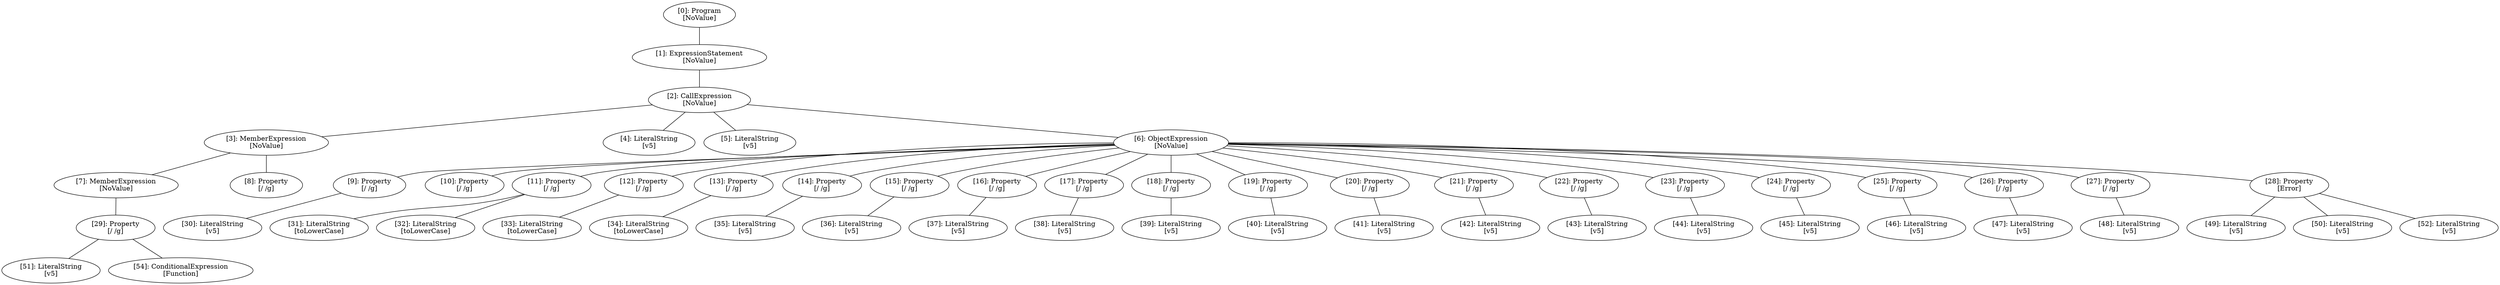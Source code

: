 // Result
graph {
	0 [label="[0]: Program
[NoValue]"]
	1 [label="[1]: ExpressionStatement
[NoValue]"]
	2 [label="[2]: CallExpression
[NoValue]"]
	3 [label="[3]: MemberExpression
[NoValue]"]
	4 [label="[4]: LiteralString
[v5]"]
	5 [label="[5]: LiteralString
[v5]"]
	6 [label="[6]: ObjectExpression
[NoValue]"]
	7 [label="[7]: MemberExpression
[NoValue]"]
	8 [label="[8]: Property
[/ /g]"]
	9 [label="[9]: Property
[/ /g]"]
	10 [label="[10]: Property
[/ /g]"]
	11 [label="[11]: Property
[/ /g]"]
	12 [label="[12]: Property
[/ /g]"]
	13 [label="[13]: Property
[/ /g]"]
	14 [label="[14]: Property
[/ /g]"]
	15 [label="[15]: Property
[/ /g]"]
	16 [label="[16]: Property
[/ /g]"]
	17 [label="[17]: Property
[/ /g]"]
	18 [label="[18]: Property
[/ /g]"]
	19 [label="[19]: Property
[/ /g]"]
	20 [label="[20]: Property
[/ /g]"]
	21 [label="[21]: Property
[/ /g]"]
	22 [label="[22]: Property
[/ /g]"]
	23 [label="[23]: Property
[/ /g]"]
	24 [label="[24]: Property
[/ /g]"]
	25 [label="[25]: Property
[/ /g]"]
	26 [label="[26]: Property
[/ /g]"]
	27 [label="[27]: Property
[/ /g]"]
	28 [label="[28]: Property
[Error]"]
	29 [label="[29]: Property
[/ /g]"]
	30 [label="[30]: LiteralString
[v5]"]
	31 [label="[31]: LiteralString
[toLowerCase]"]
	32 [label="[32]: LiteralString
[toLowerCase]"]
	33 [label="[33]: LiteralString
[toLowerCase]"]
	34 [label="[34]: LiteralString
[toLowerCase]"]
	35 [label="[35]: LiteralString
[v5]"]
	36 [label="[36]: LiteralString
[v5]"]
	37 [label="[37]: LiteralString
[v5]"]
	38 [label="[38]: LiteralString
[v5]"]
	39 [label="[39]: LiteralString
[v5]"]
	40 [label="[40]: LiteralString
[v5]"]
	41 [label="[41]: LiteralString
[v5]"]
	42 [label="[42]: LiteralString
[v5]"]
	43 [label="[43]: LiteralString
[v5]"]
	44 [label="[44]: LiteralString
[v5]"]
	45 [label="[45]: LiteralString
[v5]"]
	46 [label="[46]: LiteralString
[v5]"]
	47 [label="[47]: LiteralString
[v5]"]
	48 [label="[48]: LiteralString
[v5]"]
	49 [label="[49]: LiteralString
[v5]"]
	50 [label="[50]: LiteralString
[v5]"]
	51 [label="[51]: LiteralString
[v5]"]
	52 [label="[52]: LiteralString
[v5]"]
	54 [label="[54]: ConditionalExpression
[Function]"]
	0 -- 1
	1 -- 2
	2 -- 3
	2 -- 4
	2 -- 5
	2 -- 6
	3 -- 7
	3 -- 8
	6 -- 9
	6 -- 10
	6 -- 11
	6 -- 12
	6 -- 13
	6 -- 14
	6 -- 15
	6 -- 16
	6 -- 17
	6 -- 18
	6 -- 19
	6 -- 20
	6 -- 21
	6 -- 22
	6 -- 23
	6 -- 24
	6 -- 25
	6 -- 26
	6 -- 27
	6 -- 28
	7 -- 29
	9 -- 30
	11 -- 31
	11 -- 32
	12 -- 33
	13 -- 34
	14 -- 35
	15 -- 36
	16 -- 37
	17 -- 38
	18 -- 39
	19 -- 40
	20 -- 41
	21 -- 42
	22 -- 43
	23 -- 44
	24 -- 45
	25 -- 46
	26 -- 47
	27 -- 48
	28 -- 49
	28 -- 50
	28 -- 52
	29 -- 51
	29 -- 54
}
